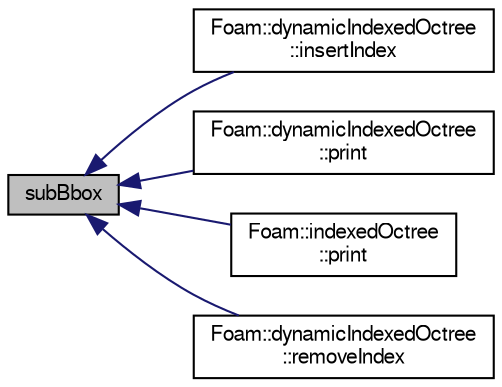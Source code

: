 digraph "subBbox"
{
  bgcolor="transparent";
  edge [fontname="FreeSans",fontsize="10",labelfontname="FreeSans",labelfontsize="10"];
  node [fontname="FreeSans",fontsize="10",shape=record];
  rankdir="LR";
  Node1 [label="subBbox",height=0.2,width=0.4,color="black", fillcolor="grey75", style="filled" fontcolor="black"];
  Node1 -> Node2 [dir="back",color="midnightblue",fontsize="10",style="solid",fontname="FreeSans"];
  Node2 [label="Foam::dynamicIndexedOctree\l::insertIndex",height=0.2,width=0.4,color="black",URL="$a00578.html#af7a674060888ace022858c8581c91c4d"];
  Node1 -> Node3 [dir="back",color="midnightblue",fontsize="10",style="solid",fontname="FreeSans"];
  Node3 [label="Foam::dynamicIndexedOctree\l::print",height=0.2,width=0.4,color="black",URL="$a00578.html#af37344bf48f19f8647db8555d3046c66",tooltip="Print tree. Either print all indices (printContent = true) or. "];
  Node1 -> Node4 [dir="back",color="midnightblue",fontsize="10",style="solid",fontname="FreeSans"];
  Node4 [label="Foam::indexedOctree\l::print",height=0.2,width=0.4,color="black",URL="$a01023.html#af37344bf48f19f8647db8555d3046c66",tooltip="Print tree. Either print all indices (printContent = true) or. "];
  Node1 -> Node5 [dir="back",color="midnightblue",fontsize="10",style="solid",fontname="FreeSans"];
  Node5 [label="Foam::dynamicIndexedOctree\l::removeIndex",height=0.2,width=0.4,color="black",URL="$a00578.html#a60abf08de416a5775d9b14e3e0cb118a"];
}

